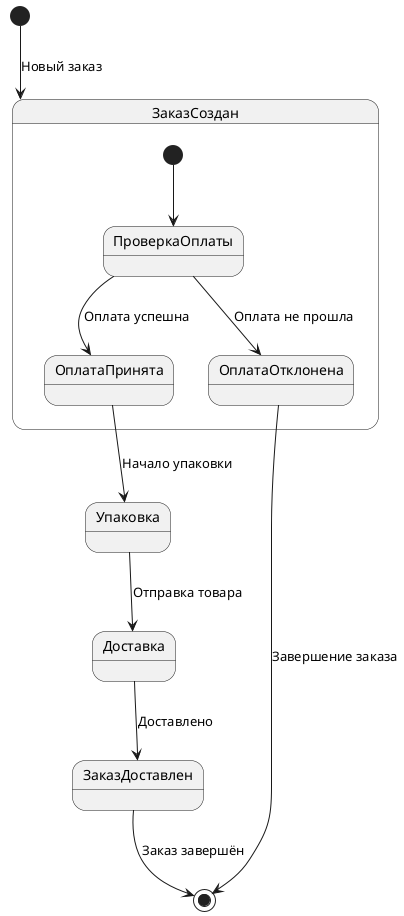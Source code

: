 @startuml


[*] --> ЗаказСоздан : Новый заказ

state ЗаказСоздан {
    [*] --> ПроверкаОплаты
    ПроверкаОплаты --> ОплатаПринята : Оплата успешна
    ПроверкаОплаты --> ОплатаОтклонена : Оплата не прошла
}

ОплатаПринята --> Упаковка : Начало упаковки
Упаковка --> Доставка : Отправка товара
Доставка --> ЗаказДоставлен : Доставлено

ОплатаОтклонена --> [*] : Завершение заказа

ЗаказДоставлен --> [*] : Заказ завершён
@enduml
